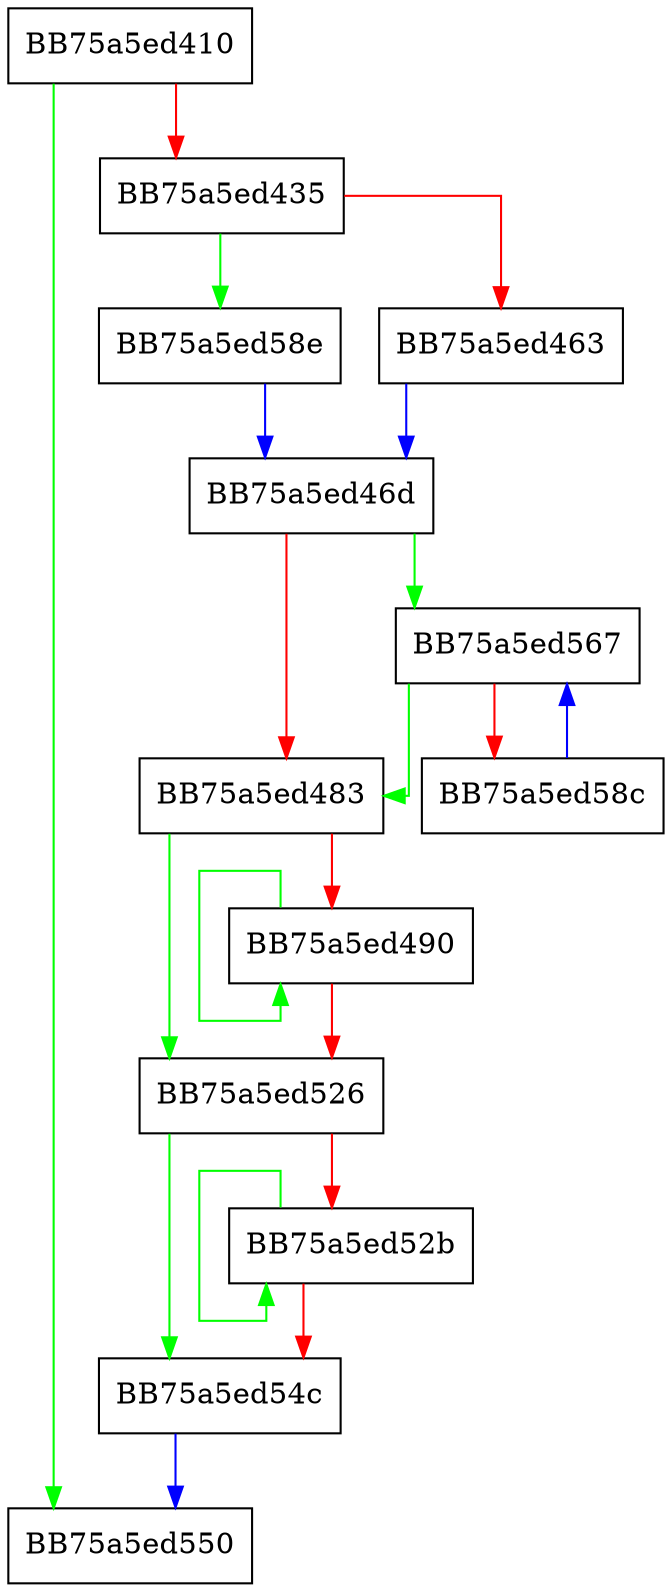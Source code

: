 digraph HashData {
  node [shape="box"];
  graph [splines=ortho];
  BB75a5ed410 -> BB75a5ed550 [color="green"];
  BB75a5ed410 -> BB75a5ed435 [color="red"];
  BB75a5ed435 -> BB75a5ed58e [color="green"];
  BB75a5ed435 -> BB75a5ed463 [color="red"];
  BB75a5ed463 -> BB75a5ed46d [color="blue"];
  BB75a5ed46d -> BB75a5ed567 [color="green"];
  BB75a5ed46d -> BB75a5ed483 [color="red"];
  BB75a5ed483 -> BB75a5ed526 [color="green"];
  BB75a5ed483 -> BB75a5ed490 [color="red"];
  BB75a5ed490 -> BB75a5ed490 [color="green"];
  BB75a5ed490 -> BB75a5ed526 [color="red"];
  BB75a5ed526 -> BB75a5ed54c [color="green"];
  BB75a5ed526 -> BB75a5ed52b [color="red"];
  BB75a5ed52b -> BB75a5ed52b [color="green"];
  BB75a5ed52b -> BB75a5ed54c [color="red"];
  BB75a5ed54c -> BB75a5ed550 [color="blue"];
  BB75a5ed567 -> BB75a5ed483 [color="green"];
  BB75a5ed567 -> BB75a5ed58c [color="red"];
  BB75a5ed58c -> BB75a5ed567 [color="blue"];
  BB75a5ed58e -> BB75a5ed46d [color="blue"];
}